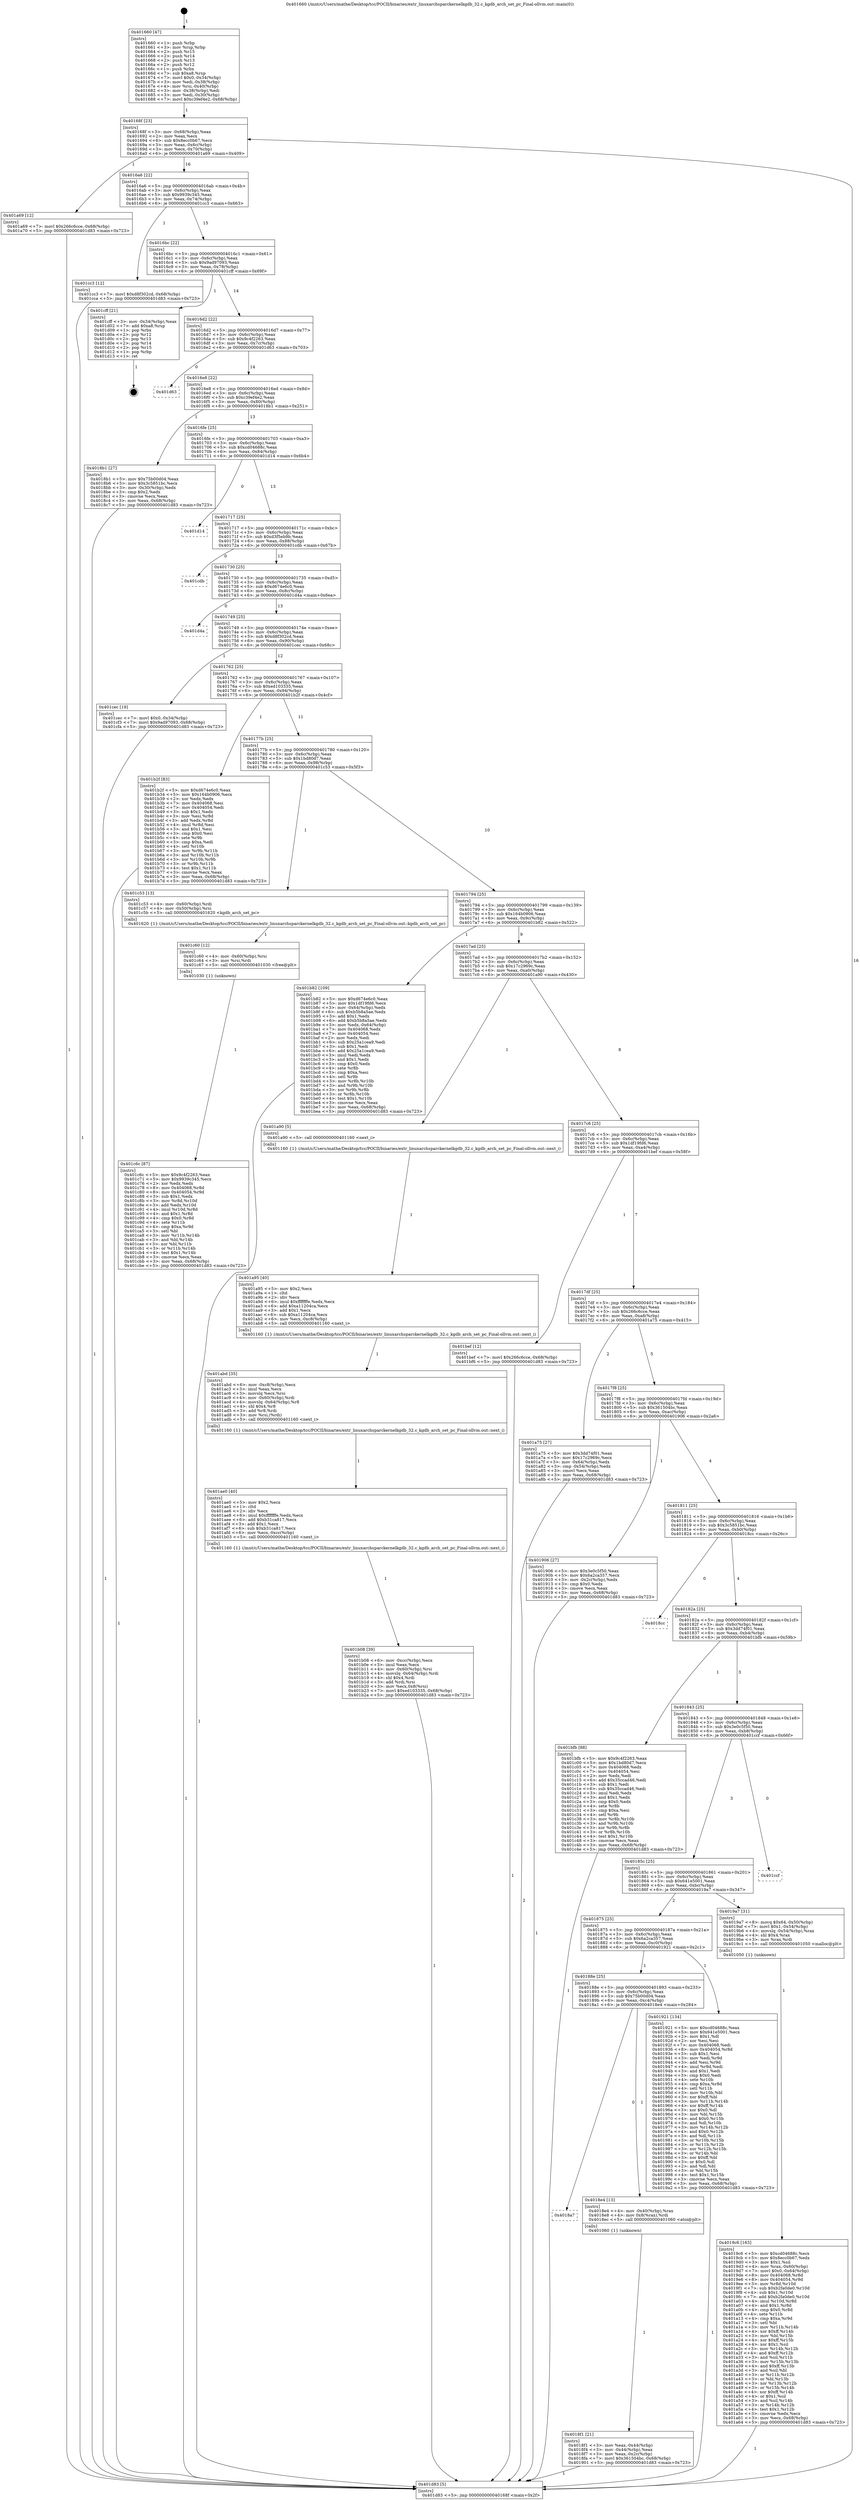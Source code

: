 digraph "0x401660" {
  label = "0x401660 (/mnt/c/Users/mathe/Desktop/tcc/POCII/binaries/extr_linuxarchsparckernelkgdb_32.c_kgdb_arch_set_pc_Final-ollvm.out::main(0))"
  labelloc = "t"
  node[shape=record]

  Entry [label="",width=0.3,height=0.3,shape=circle,fillcolor=black,style=filled]
  "0x40168f" [label="{
     0x40168f [23]\l
     | [instrs]\l
     &nbsp;&nbsp;0x40168f \<+3\>: mov -0x68(%rbp),%eax\l
     &nbsp;&nbsp;0x401692 \<+2\>: mov %eax,%ecx\l
     &nbsp;&nbsp;0x401694 \<+6\>: sub $0x8ecc0b67,%ecx\l
     &nbsp;&nbsp;0x40169a \<+3\>: mov %eax,-0x6c(%rbp)\l
     &nbsp;&nbsp;0x40169d \<+3\>: mov %ecx,-0x70(%rbp)\l
     &nbsp;&nbsp;0x4016a0 \<+6\>: je 0000000000401a69 \<main+0x409\>\l
  }"]
  "0x401a69" [label="{
     0x401a69 [12]\l
     | [instrs]\l
     &nbsp;&nbsp;0x401a69 \<+7\>: movl $0x266c6cce,-0x68(%rbp)\l
     &nbsp;&nbsp;0x401a70 \<+5\>: jmp 0000000000401d83 \<main+0x723\>\l
  }"]
  "0x4016a6" [label="{
     0x4016a6 [22]\l
     | [instrs]\l
     &nbsp;&nbsp;0x4016a6 \<+5\>: jmp 00000000004016ab \<main+0x4b\>\l
     &nbsp;&nbsp;0x4016ab \<+3\>: mov -0x6c(%rbp),%eax\l
     &nbsp;&nbsp;0x4016ae \<+5\>: sub $0x9939c345,%eax\l
     &nbsp;&nbsp;0x4016b3 \<+3\>: mov %eax,-0x74(%rbp)\l
     &nbsp;&nbsp;0x4016b6 \<+6\>: je 0000000000401cc3 \<main+0x663\>\l
  }"]
  Exit [label="",width=0.3,height=0.3,shape=circle,fillcolor=black,style=filled,peripheries=2]
  "0x401cc3" [label="{
     0x401cc3 [12]\l
     | [instrs]\l
     &nbsp;&nbsp;0x401cc3 \<+7\>: movl $0xd8f302cd,-0x68(%rbp)\l
     &nbsp;&nbsp;0x401cca \<+5\>: jmp 0000000000401d83 \<main+0x723\>\l
  }"]
  "0x4016bc" [label="{
     0x4016bc [22]\l
     | [instrs]\l
     &nbsp;&nbsp;0x4016bc \<+5\>: jmp 00000000004016c1 \<main+0x61\>\l
     &nbsp;&nbsp;0x4016c1 \<+3\>: mov -0x6c(%rbp),%eax\l
     &nbsp;&nbsp;0x4016c4 \<+5\>: sub $0x9ad97093,%eax\l
     &nbsp;&nbsp;0x4016c9 \<+3\>: mov %eax,-0x78(%rbp)\l
     &nbsp;&nbsp;0x4016cc \<+6\>: je 0000000000401cff \<main+0x69f\>\l
  }"]
  "0x401c6c" [label="{
     0x401c6c [87]\l
     | [instrs]\l
     &nbsp;&nbsp;0x401c6c \<+5\>: mov $0x9c4f2263,%eax\l
     &nbsp;&nbsp;0x401c71 \<+5\>: mov $0x9939c345,%ecx\l
     &nbsp;&nbsp;0x401c76 \<+2\>: xor %edx,%edx\l
     &nbsp;&nbsp;0x401c78 \<+8\>: mov 0x404068,%r8d\l
     &nbsp;&nbsp;0x401c80 \<+8\>: mov 0x404054,%r9d\l
     &nbsp;&nbsp;0x401c88 \<+3\>: sub $0x1,%edx\l
     &nbsp;&nbsp;0x401c8b \<+3\>: mov %r8d,%r10d\l
     &nbsp;&nbsp;0x401c8e \<+3\>: add %edx,%r10d\l
     &nbsp;&nbsp;0x401c91 \<+4\>: imul %r10d,%r8d\l
     &nbsp;&nbsp;0x401c95 \<+4\>: and $0x1,%r8d\l
     &nbsp;&nbsp;0x401c99 \<+4\>: cmp $0x0,%r8d\l
     &nbsp;&nbsp;0x401c9d \<+4\>: sete %r11b\l
     &nbsp;&nbsp;0x401ca1 \<+4\>: cmp $0xa,%r9d\l
     &nbsp;&nbsp;0x401ca5 \<+3\>: setl %bl\l
     &nbsp;&nbsp;0x401ca8 \<+3\>: mov %r11b,%r14b\l
     &nbsp;&nbsp;0x401cab \<+3\>: and %bl,%r14b\l
     &nbsp;&nbsp;0x401cae \<+3\>: xor %bl,%r11b\l
     &nbsp;&nbsp;0x401cb1 \<+3\>: or %r11b,%r14b\l
     &nbsp;&nbsp;0x401cb4 \<+4\>: test $0x1,%r14b\l
     &nbsp;&nbsp;0x401cb8 \<+3\>: cmovne %ecx,%eax\l
     &nbsp;&nbsp;0x401cbb \<+3\>: mov %eax,-0x68(%rbp)\l
     &nbsp;&nbsp;0x401cbe \<+5\>: jmp 0000000000401d83 \<main+0x723\>\l
  }"]
  "0x401cff" [label="{
     0x401cff [21]\l
     | [instrs]\l
     &nbsp;&nbsp;0x401cff \<+3\>: mov -0x34(%rbp),%eax\l
     &nbsp;&nbsp;0x401d02 \<+7\>: add $0xa8,%rsp\l
     &nbsp;&nbsp;0x401d09 \<+1\>: pop %rbx\l
     &nbsp;&nbsp;0x401d0a \<+2\>: pop %r12\l
     &nbsp;&nbsp;0x401d0c \<+2\>: pop %r13\l
     &nbsp;&nbsp;0x401d0e \<+2\>: pop %r14\l
     &nbsp;&nbsp;0x401d10 \<+2\>: pop %r15\l
     &nbsp;&nbsp;0x401d12 \<+1\>: pop %rbp\l
     &nbsp;&nbsp;0x401d13 \<+1\>: ret\l
  }"]
  "0x4016d2" [label="{
     0x4016d2 [22]\l
     | [instrs]\l
     &nbsp;&nbsp;0x4016d2 \<+5\>: jmp 00000000004016d7 \<main+0x77\>\l
     &nbsp;&nbsp;0x4016d7 \<+3\>: mov -0x6c(%rbp),%eax\l
     &nbsp;&nbsp;0x4016da \<+5\>: sub $0x9c4f2263,%eax\l
     &nbsp;&nbsp;0x4016df \<+3\>: mov %eax,-0x7c(%rbp)\l
     &nbsp;&nbsp;0x4016e2 \<+6\>: je 0000000000401d63 \<main+0x703\>\l
  }"]
  "0x401c60" [label="{
     0x401c60 [12]\l
     | [instrs]\l
     &nbsp;&nbsp;0x401c60 \<+4\>: mov -0x60(%rbp),%rsi\l
     &nbsp;&nbsp;0x401c64 \<+3\>: mov %rsi,%rdi\l
     &nbsp;&nbsp;0x401c67 \<+5\>: call 0000000000401030 \<free@plt\>\l
     | [calls]\l
     &nbsp;&nbsp;0x401030 \{1\} (unknown)\l
  }"]
  "0x401d63" [label="{
     0x401d63\l
  }", style=dashed]
  "0x4016e8" [label="{
     0x4016e8 [22]\l
     | [instrs]\l
     &nbsp;&nbsp;0x4016e8 \<+5\>: jmp 00000000004016ed \<main+0x8d\>\l
     &nbsp;&nbsp;0x4016ed \<+3\>: mov -0x6c(%rbp),%eax\l
     &nbsp;&nbsp;0x4016f0 \<+5\>: sub $0xc39ef4e2,%eax\l
     &nbsp;&nbsp;0x4016f5 \<+3\>: mov %eax,-0x80(%rbp)\l
     &nbsp;&nbsp;0x4016f8 \<+6\>: je 00000000004018b1 \<main+0x251\>\l
  }"]
  "0x401b08" [label="{
     0x401b08 [39]\l
     | [instrs]\l
     &nbsp;&nbsp;0x401b08 \<+6\>: mov -0xcc(%rbp),%ecx\l
     &nbsp;&nbsp;0x401b0e \<+3\>: imul %eax,%ecx\l
     &nbsp;&nbsp;0x401b11 \<+4\>: mov -0x60(%rbp),%rsi\l
     &nbsp;&nbsp;0x401b15 \<+4\>: movslq -0x64(%rbp),%rdi\l
     &nbsp;&nbsp;0x401b19 \<+4\>: shl $0x4,%rdi\l
     &nbsp;&nbsp;0x401b1d \<+3\>: add %rdi,%rsi\l
     &nbsp;&nbsp;0x401b20 \<+3\>: mov %ecx,0x8(%rsi)\l
     &nbsp;&nbsp;0x401b23 \<+7\>: movl $0xed103335,-0x68(%rbp)\l
     &nbsp;&nbsp;0x401b2a \<+5\>: jmp 0000000000401d83 \<main+0x723\>\l
  }"]
  "0x4018b1" [label="{
     0x4018b1 [27]\l
     | [instrs]\l
     &nbsp;&nbsp;0x4018b1 \<+5\>: mov $0x75b00d04,%eax\l
     &nbsp;&nbsp;0x4018b6 \<+5\>: mov $0x3c5851bc,%ecx\l
     &nbsp;&nbsp;0x4018bb \<+3\>: mov -0x30(%rbp),%edx\l
     &nbsp;&nbsp;0x4018be \<+3\>: cmp $0x2,%edx\l
     &nbsp;&nbsp;0x4018c1 \<+3\>: cmovne %ecx,%eax\l
     &nbsp;&nbsp;0x4018c4 \<+3\>: mov %eax,-0x68(%rbp)\l
     &nbsp;&nbsp;0x4018c7 \<+5\>: jmp 0000000000401d83 \<main+0x723\>\l
  }"]
  "0x4016fe" [label="{
     0x4016fe [25]\l
     | [instrs]\l
     &nbsp;&nbsp;0x4016fe \<+5\>: jmp 0000000000401703 \<main+0xa3\>\l
     &nbsp;&nbsp;0x401703 \<+3\>: mov -0x6c(%rbp),%eax\l
     &nbsp;&nbsp;0x401706 \<+5\>: sub $0xcd04688c,%eax\l
     &nbsp;&nbsp;0x40170b \<+6\>: mov %eax,-0x84(%rbp)\l
     &nbsp;&nbsp;0x401711 \<+6\>: je 0000000000401d14 \<main+0x6b4\>\l
  }"]
  "0x401d83" [label="{
     0x401d83 [5]\l
     | [instrs]\l
     &nbsp;&nbsp;0x401d83 \<+5\>: jmp 000000000040168f \<main+0x2f\>\l
  }"]
  "0x401660" [label="{
     0x401660 [47]\l
     | [instrs]\l
     &nbsp;&nbsp;0x401660 \<+1\>: push %rbp\l
     &nbsp;&nbsp;0x401661 \<+3\>: mov %rsp,%rbp\l
     &nbsp;&nbsp;0x401664 \<+2\>: push %r15\l
     &nbsp;&nbsp;0x401666 \<+2\>: push %r14\l
     &nbsp;&nbsp;0x401668 \<+2\>: push %r13\l
     &nbsp;&nbsp;0x40166a \<+2\>: push %r12\l
     &nbsp;&nbsp;0x40166c \<+1\>: push %rbx\l
     &nbsp;&nbsp;0x40166d \<+7\>: sub $0xa8,%rsp\l
     &nbsp;&nbsp;0x401674 \<+7\>: movl $0x0,-0x34(%rbp)\l
     &nbsp;&nbsp;0x40167b \<+3\>: mov %edi,-0x38(%rbp)\l
     &nbsp;&nbsp;0x40167e \<+4\>: mov %rsi,-0x40(%rbp)\l
     &nbsp;&nbsp;0x401682 \<+3\>: mov -0x38(%rbp),%edi\l
     &nbsp;&nbsp;0x401685 \<+3\>: mov %edi,-0x30(%rbp)\l
     &nbsp;&nbsp;0x401688 \<+7\>: movl $0xc39ef4e2,-0x68(%rbp)\l
  }"]
  "0x401ae0" [label="{
     0x401ae0 [40]\l
     | [instrs]\l
     &nbsp;&nbsp;0x401ae0 \<+5\>: mov $0x2,%ecx\l
     &nbsp;&nbsp;0x401ae5 \<+1\>: cltd\l
     &nbsp;&nbsp;0x401ae6 \<+2\>: idiv %ecx\l
     &nbsp;&nbsp;0x401ae8 \<+6\>: imul $0xfffffffe,%edx,%ecx\l
     &nbsp;&nbsp;0x401aee \<+6\>: add $0xb31ca817,%ecx\l
     &nbsp;&nbsp;0x401af4 \<+3\>: add $0x1,%ecx\l
     &nbsp;&nbsp;0x401af7 \<+6\>: sub $0xb31ca817,%ecx\l
     &nbsp;&nbsp;0x401afd \<+6\>: mov %ecx,-0xcc(%rbp)\l
     &nbsp;&nbsp;0x401b03 \<+5\>: call 0000000000401160 \<next_i\>\l
     | [calls]\l
     &nbsp;&nbsp;0x401160 \{1\} (/mnt/c/Users/mathe/Desktop/tcc/POCII/binaries/extr_linuxarchsparckernelkgdb_32.c_kgdb_arch_set_pc_Final-ollvm.out::next_i)\l
  }"]
  "0x401d14" [label="{
     0x401d14\l
  }", style=dashed]
  "0x401717" [label="{
     0x401717 [25]\l
     | [instrs]\l
     &nbsp;&nbsp;0x401717 \<+5\>: jmp 000000000040171c \<main+0xbc\>\l
     &nbsp;&nbsp;0x40171c \<+3\>: mov -0x6c(%rbp),%eax\l
     &nbsp;&nbsp;0x40171f \<+5\>: sub $0xd3f5eb9b,%eax\l
     &nbsp;&nbsp;0x401724 \<+6\>: mov %eax,-0x88(%rbp)\l
     &nbsp;&nbsp;0x40172a \<+6\>: je 0000000000401cdb \<main+0x67b\>\l
  }"]
  "0x401abd" [label="{
     0x401abd [35]\l
     | [instrs]\l
     &nbsp;&nbsp;0x401abd \<+6\>: mov -0xc8(%rbp),%ecx\l
     &nbsp;&nbsp;0x401ac3 \<+3\>: imul %eax,%ecx\l
     &nbsp;&nbsp;0x401ac6 \<+3\>: movslq %ecx,%rsi\l
     &nbsp;&nbsp;0x401ac9 \<+4\>: mov -0x60(%rbp),%rdi\l
     &nbsp;&nbsp;0x401acd \<+4\>: movslq -0x64(%rbp),%r8\l
     &nbsp;&nbsp;0x401ad1 \<+4\>: shl $0x4,%r8\l
     &nbsp;&nbsp;0x401ad5 \<+3\>: add %r8,%rdi\l
     &nbsp;&nbsp;0x401ad8 \<+3\>: mov %rsi,(%rdi)\l
     &nbsp;&nbsp;0x401adb \<+5\>: call 0000000000401160 \<next_i\>\l
     | [calls]\l
     &nbsp;&nbsp;0x401160 \{1\} (/mnt/c/Users/mathe/Desktop/tcc/POCII/binaries/extr_linuxarchsparckernelkgdb_32.c_kgdb_arch_set_pc_Final-ollvm.out::next_i)\l
  }"]
  "0x401cdb" [label="{
     0x401cdb\l
  }", style=dashed]
  "0x401730" [label="{
     0x401730 [25]\l
     | [instrs]\l
     &nbsp;&nbsp;0x401730 \<+5\>: jmp 0000000000401735 \<main+0xd5\>\l
     &nbsp;&nbsp;0x401735 \<+3\>: mov -0x6c(%rbp),%eax\l
     &nbsp;&nbsp;0x401738 \<+5\>: sub $0xd674e6c0,%eax\l
     &nbsp;&nbsp;0x40173d \<+6\>: mov %eax,-0x8c(%rbp)\l
     &nbsp;&nbsp;0x401743 \<+6\>: je 0000000000401d4a \<main+0x6ea\>\l
  }"]
  "0x401a95" [label="{
     0x401a95 [40]\l
     | [instrs]\l
     &nbsp;&nbsp;0x401a95 \<+5\>: mov $0x2,%ecx\l
     &nbsp;&nbsp;0x401a9a \<+1\>: cltd\l
     &nbsp;&nbsp;0x401a9b \<+2\>: idiv %ecx\l
     &nbsp;&nbsp;0x401a9d \<+6\>: imul $0xfffffffe,%edx,%ecx\l
     &nbsp;&nbsp;0x401aa3 \<+6\>: add $0xa11204ca,%ecx\l
     &nbsp;&nbsp;0x401aa9 \<+3\>: add $0x1,%ecx\l
     &nbsp;&nbsp;0x401aac \<+6\>: sub $0xa11204ca,%ecx\l
     &nbsp;&nbsp;0x401ab2 \<+6\>: mov %ecx,-0xc8(%rbp)\l
     &nbsp;&nbsp;0x401ab8 \<+5\>: call 0000000000401160 \<next_i\>\l
     | [calls]\l
     &nbsp;&nbsp;0x401160 \{1\} (/mnt/c/Users/mathe/Desktop/tcc/POCII/binaries/extr_linuxarchsparckernelkgdb_32.c_kgdb_arch_set_pc_Final-ollvm.out::next_i)\l
  }"]
  "0x401d4a" [label="{
     0x401d4a\l
  }", style=dashed]
  "0x401749" [label="{
     0x401749 [25]\l
     | [instrs]\l
     &nbsp;&nbsp;0x401749 \<+5\>: jmp 000000000040174e \<main+0xee\>\l
     &nbsp;&nbsp;0x40174e \<+3\>: mov -0x6c(%rbp),%eax\l
     &nbsp;&nbsp;0x401751 \<+5\>: sub $0xd8f302cd,%eax\l
     &nbsp;&nbsp;0x401756 \<+6\>: mov %eax,-0x90(%rbp)\l
     &nbsp;&nbsp;0x40175c \<+6\>: je 0000000000401cec \<main+0x68c\>\l
  }"]
  "0x4019c6" [label="{
     0x4019c6 [163]\l
     | [instrs]\l
     &nbsp;&nbsp;0x4019c6 \<+5\>: mov $0xcd04688c,%ecx\l
     &nbsp;&nbsp;0x4019cb \<+5\>: mov $0x8ecc0b67,%edx\l
     &nbsp;&nbsp;0x4019d0 \<+3\>: mov $0x1,%sil\l
     &nbsp;&nbsp;0x4019d3 \<+4\>: mov %rax,-0x60(%rbp)\l
     &nbsp;&nbsp;0x4019d7 \<+7\>: movl $0x0,-0x64(%rbp)\l
     &nbsp;&nbsp;0x4019de \<+8\>: mov 0x404068,%r8d\l
     &nbsp;&nbsp;0x4019e6 \<+8\>: mov 0x404054,%r9d\l
     &nbsp;&nbsp;0x4019ee \<+3\>: mov %r8d,%r10d\l
     &nbsp;&nbsp;0x4019f1 \<+7\>: sub $0xb2fa0de0,%r10d\l
     &nbsp;&nbsp;0x4019f8 \<+4\>: sub $0x1,%r10d\l
     &nbsp;&nbsp;0x4019fc \<+7\>: add $0xb2fa0de0,%r10d\l
     &nbsp;&nbsp;0x401a03 \<+4\>: imul %r10d,%r8d\l
     &nbsp;&nbsp;0x401a07 \<+4\>: and $0x1,%r8d\l
     &nbsp;&nbsp;0x401a0b \<+4\>: cmp $0x0,%r8d\l
     &nbsp;&nbsp;0x401a0f \<+4\>: sete %r11b\l
     &nbsp;&nbsp;0x401a13 \<+4\>: cmp $0xa,%r9d\l
     &nbsp;&nbsp;0x401a17 \<+3\>: setl %bl\l
     &nbsp;&nbsp;0x401a1a \<+3\>: mov %r11b,%r14b\l
     &nbsp;&nbsp;0x401a1d \<+4\>: xor $0xff,%r14b\l
     &nbsp;&nbsp;0x401a21 \<+3\>: mov %bl,%r15b\l
     &nbsp;&nbsp;0x401a24 \<+4\>: xor $0xff,%r15b\l
     &nbsp;&nbsp;0x401a28 \<+4\>: xor $0x1,%sil\l
     &nbsp;&nbsp;0x401a2c \<+3\>: mov %r14b,%r12b\l
     &nbsp;&nbsp;0x401a2f \<+4\>: and $0xff,%r12b\l
     &nbsp;&nbsp;0x401a33 \<+3\>: and %sil,%r11b\l
     &nbsp;&nbsp;0x401a36 \<+3\>: mov %r15b,%r13b\l
     &nbsp;&nbsp;0x401a39 \<+4\>: and $0xff,%r13b\l
     &nbsp;&nbsp;0x401a3d \<+3\>: and %sil,%bl\l
     &nbsp;&nbsp;0x401a40 \<+3\>: or %r11b,%r12b\l
     &nbsp;&nbsp;0x401a43 \<+3\>: or %bl,%r13b\l
     &nbsp;&nbsp;0x401a46 \<+3\>: xor %r13b,%r12b\l
     &nbsp;&nbsp;0x401a49 \<+3\>: or %r15b,%r14b\l
     &nbsp;&nbsp;0x401a4c \<+4\>: xor $0xff,%r14b\l
     &nbsp;&nbsp;0x401a50 \<+4\>: or $0x1,%sil\l
     &nbsp;&nbsp;0x401a54 \<+3\>: and %sil,%r14b\l
     &nbsp;&nbsp;0x401a57 \<+3\>: or %r14b,%r12b\l
     &nbsp;&nbsp;0x401a5a \<+4\>: test $0x1,%r12b\l
     &nbsp;&nbsp;0x401a5e \<+3\>: cmovne %edx,%ecx\l
     &nbsp;&nbsp;0x401a61 \<+3\>: mov %ecx,-0x68(%rbp)\l
     &nbsp;&nbsp;0x401a64 \<+5\>: jmp 0000000000401d83 \<main+0x723\>\l
  }"]
  "0x401cec" [label="{
     0x401cec [19]\l
     | [instrs]\l
     &nbsp;&nbsp;0x401cec \<+7\>: movl $0x0,-0x34(%rbp)\l
     &nbsp;&nbsp;0x401cf3 \<+7\>: movl $0x9ad97093,-0x68(%rbp)\l
     &nbsp;&nbsp;0x401cfa \<+5\>: jmp 0000000000401d83 \<main+0x723\>\l
  }"]
  "0x401762" [label="{
     0x401762 [25]\l
     | [instrs]\l
     &nbsp;&nbsp;0x401762 \<+5\>: jmp 0000000000401767 \<main+0x107\>\l
     &nbsp;&nbsp;0x401767 \<+3\>: mov -0x6c(%rbp),%eax\l
     &nbsp;&nbsp;0x40176a \<+5\>: sub $0xed103335,%eax\l
     &nbsp;&nbsp;0x40176f \<+6\>: mov %eax,-0x94(%rbp)\l
     &nbsp;&nbsp;0x401775 \<+6\>: je 0000000000401b2f \<main+0x4cf\>\l
  }"]
  "0x4018f1" [label="{
     0x4018f1 [21]\l
     | [instrs]\l
     &nbsp;&nbsp;0x4018f1 \<+3\>: mov %eax,-0x44(%rbp)\l
     &nbsp;&nbsp;0x4018f4 \<+3\>: mov -0x44(%rbp),%eax\l
     &nbsp;&nbsp;0x4018f7 \<+3\>: mov %eax,-0x2c(%rbp)\l
     &nbsp;&nbsp;0x4018fa \<+7\>: movl $0x361504bc,-0x68(%rbp)\l
     &nbsp;&nbsp;0x401901 \<+5\>: jmp 0000000000401d83 \<main+0x723\>\l
  }"]
  "0x401b2f" [label="{
     0x401b2f [83]\l
     | [instrs]\l
     &nbsp;&nbsp;0x401b2f \<+5\>: mov $0xd674e6c0,%eax\l
     &nbsp;&nbsp;0x401b34 \<+5\>: mov $0x164b0906,%ecx\l
     &nbsp;&nbsp;0x401b39 \<+2\>: xor %edx,%edx\l
     &nbsp;&nbsp;0x401b3b \<+7\>: mov 0x404068,%esi\l
     &nbsp;&nbsp;0x401b42 \<+7\>: mov 0x404054,%edi\l
     &nbsp;&nbsp;0x401b49 \<+3\>: sub $0x1,%edx\l
     &nbsp;&nbsp;0x401b4c \<+3\>: mov %esi,%r8d\l
     &nbsp;&nbsp;0x401b4f \<+3\>: add %edx,%r8d\l
     &nbsp;&nbsp;0x401b52 \<+4\>: imul %r8d,%esi\l
     &nbsp;&nbsp;0x401b56 \<+3\>: and $0x1,%esi\l
     &nbsp;&nbsp;0x401b59 \<+3\>: cmp $0x0,%esi\l
     &nbsp;&nbsp;0x401b5c \<+4\>: sete %r9b\l
     &nbsp;&nbsp;0x401b60 \<+3\>: cmp $0xa,%edi\l
     &nbsp;&nbsp;0x401b63 \<+4\>: setl %r10b\l
     &nbsp;&nbsp;0x401b67 \<+3\>: mov %r9b,%r11b\l
     &nbsp;&nbsp;0x401b6a \<+3\>: and %r10b,%r11b\l
     &nbsp;&nbsp;0x401b6d \<+3\>: xor %r10b,%r9b\l
     &nbsp;&nbsp;0x401b70 \<+3\>: or %r9b,%r11b\l
     &nbsp;&nbsp;0x401b73 \<+4\>: test $0x1,%r11b\l
     &nbsp;&nbsp;0x401b77 \<+3\>: cmovne %ecx,%eax\l
     &nbsp;&nbsp;0x401b7a \<+3\>: mov %eax,-0x68(%rbp)\l
     &nbsp;&nbsp;0x401b7d \<+5\>: jmp 0000000000401d83 \<main+0x723\>\l
  }"]
  "0x40177b" [label="{
     0x40177b [25]\l
     | [instrs]\l
     &nbsp;&nbsp;0x40177b \<+5\>: jmp 0000000000401780 \<main+0x120\>\l
     &nbsp;&nbsp;0x401780 \<+3\>: mov -0x6c(%rbp),%eax\l
     &nbsp;&nbsp;0x401783 \<+5\>: sub $0x1bd80d7,%eax\l
     &nbsp;&nbsp;0x401788 \<+6\>: mov %eax,-0x98(%rbp)\l
     &nbsp;&nbsp;0x40178e \<+6\>: je 0000000000401c53 \<main+0x5f3\>\l
  }"]
  "0x4018a7" [label="{
     0x4018a7\l
  }", style=dashed]
  "0x401c53" [label="{
     0x401c53 [13]\l
     | [instrs]\l
     &nbsp;&nbsp;0x401c53 \<+4\>: mov -0x60(%rbp),%rdi\l
     &nbsp;&nbsp;0x401c57 \<+4\>: mov -0x50(%rbp),%rsi\l
     &nbsp;&nbsp;0x401c5b \<+5\>: call 0000000000401620 \<kgdb_arch_set_pc\>\l
     | [calls]\l
     &nbsp;&nbsp;0x401620 \{1\} (/mnt/c/Users/mathe/Desktop/tcc/POCII/binaries/extr_linuxarchsparckernelkgdb_32.c_kgdb_arch_set_pc_Final-ollvm.out::kgdb_arch_set_pc)\l
  }"]
  "0x401794" [label="{
     0x401794 [25]\l
     | [instrs]\l
     &nbsp;&nbsp;0x401794 \<+5\>: jmp 0000000000401799 \<main+0x139\>\l
     &nbsp;&nbsp;0x401799 \<+3\>: mov -0x6c(%rbp),%eax\l
     &nbsp;&nbsp;0x40179c \<+5\>: sub $0x164b0906,%eax\l
     &nbsp;&nbsp;0x4017a1 \<+6\>: mov %eax,-0x9c(%rbp)\l
     &nbsp;&nbsp;0x4017a7 \<+6\>: je 0000000000401b82 \<main+0x522\>\l
  }"]
  "0x4018e4" [label="{
     0x4018e4 [13]\l
     | [instrs]\l
     &nbsp;&nbsp;0x4018e4 \<+4\>: mov -0x40(%rbp),%rax\l
     &nbsp;&nbsp;0x4018e8 \<+4\>: mov 0x8(%rax),%rdi\l
     &nbsp;&nbsp;0x4018ec \<+5\>: call 0000000000401060 \<atoi@plt\>\l
     | [calls]\l
     &nbsp;&nbsp;0x401060 \{1\} (unknown)\l
  }"]
  "0x401b82" [label="{
     0x401b82 [109]\l
     | [instrs]\l
     &nbsp;&nbsp;0x401b82 \<+5\>: mov $0xd674e6c0,%eax\l
     &nbsp;&nbsp;0x401b87 \<+5\>: mov $0x1df19fd6,%ecx\l
     &nbsp;&nbsp;0x401b8c \<+3\>: mov -0x64(%rbp),%edx\l
     &nbsp;&nbsp;0x401b8f \<+6\>: sub $0xb5b8a5ae,%edx\l
     &nbsp;&nbsp;0x401b95 \<+3\>: add $0x1,%edx\l
     &nbsp;&nbsp;0x401b98 \<+6\>: add $0xb5b8a5ae,%edx\l
     &nbsp;&nbsp;0x401b9e \<+3\>: mov %edx,-0x64(%rbp)\l
     &nbsp;&nbsp;0x401ba1 \<+7\>: mov 0x404068,%edx\l
     &nbsp;&nbsp;0x401ba8 \<+7\>: mov 0x404054,%esi\l
     &nbsp;&nbsp;0x401baf \<+2\>: mov %edx,%edi\l
     &nbsp;&nbsp;0x401bb1 \<+6\>: sub $0x25a1cea9,%edi\l
     &nbsp;&nbsp;0x401bb7 \<+3\>: sub $0x1,%edi\l
     &nbsp;&nbsp;0x401bba \<+6\>: add $0x25a1cea9,%edi\l
     &nbsp;&nbsp;0x401bc0 \<+3\>: imul %edi,%edx\l
     &nbsp;&nbsp;0x401bc3 \<+3\>: and $0x1,%edx\l
     &nbsp;&nbsp;0x401bc6 \<+3\>: cmp $0x0,%edx\l
     &nbsp;&nbsp;0x401bc9 \<+4\>: sete %r8b\l
     &nbsp;&nbsp;0x401bcd \<+3\>: cmp $0xa,%esi\l
     &nbsp;&nbsp;0x401bd0 \<+4\>: setl %r9b\l
     &nbsp;&nbsp;0x401bd4 \<+3\>: mov %r8b,%r10b\l
     &nbsp;&nbsp;0x401bd7 \<+3\>: and %r9b,%r10b\l
     &nbsp;&nbsp;0x401bda \<+3\>: xor %r9b,%r8b\l
     &nbsp;&nbsp;0x401bdd \<+3\>: or %r8b,%r10b\l
     &nbsp;&nbsp;0x401be0 \<+4\>: test $0x1,%r10b\l
     &nbsp;&nbsp;0x401be4 \<+3\>: cmovne %ecx,%eax\l
     &nbsp;&nbsp;0x401be7 \<+3\>: mov %eax,-0x68(%rbp)\l
     &nbsp;&nbsp;0x401bea \<+5\>: jmp 0000000000401d83 \<main+0x723\>\l
  }"]
  "0x4017ad" [label="{
     0x4017ad [25]\l
     | [instrs]\l
     &nbsp;&nbsp;0x4017ad \<+5\>: jmp 00000000004017b2 \<main+0x152\>\l
     &nbsp;&nbsp;0x4017b2 \<+3\>: mov -0x6c(%rbp),%eax\l
     &nbsp;&nbsp;0x4017b5 \<+5\>: sub $0x17c2969c,%eax\l
     &nbsp;&nbsp;0x4017ba \<+6\>: mov %eax,-0xa0(%rbp)\l
     &nbsp;&nbsp;0x4017c0 \<+6\>: je 0000000000401a90 \<main+0x430\>\l
  }"]
  "0x40188e" [label="{
     0x40188e [25]\l
     | [instrs]\l
     &nbsp;&nbsp;0x40188e \<+5\>: jmp 0000000000401893 \<main+0x233\>\l
     &nbsp;&nbsp;0x401893 \<+3\>: mov -0x6c(%rbp),%eax\l
     &nbsp;&nbsp;0x401896 \<+5\>: sub $0x75b00d04,%eax\l
     &nbsp;&nbsp;0x40189b \<+6\>: mov %eax,-0xc4(%rbp)\l
     &nbsp;&nbsp;0x4018a1 \<+6\>: je 00000000004018e4 \<main+0x284\>\l
  }"]
  "0x401a90" [label="{
     0x401a90 [5]\l
     | [instrs]\l
     &nbsp;&nbsp;0x401a90 \<+5\>: call 0000000000401160 \<next_i\>\l
     | [calls]\l
     &nbsp;&nbsp;0x401160 \{1\} (/mnt/c/Users/mathe/Desktop/tcc/POCII/binaries/extr_linuxarchsparckernelkgdb_32.c_kgdb_arch_set_pc_Final-ollvm.out::next_i)\l
  }"]
  "0x4017c6" [label="{
     0x4017c6 [25]\l
     | [instrs]\l
     &nbsp;&nbsp;0x4017c6 \<+5\>: jmp 00000000004017cb \<main+0x16b\>\l
     &nbsp;&nbsp;0x4017cb \<+3\>: mov -0x6c(%rbp),%eax\l
     &nbsp;&nbsp;0x4017ce \<+5\>: sub $0x1df19fd6,%eax\l
     &nbsp;&nbsp;0x4017d3 \<+6\>: mov %eax,-0xa4(%rbp)\l
     &nbsp;&nbsp;0x4017d9 \<+6\>: je 0000000000401bef \<main+0x58f\>\l
  }"]
  "0x401921" [label="{
     0x401921 [134]\l
     | [instrs]\l
     &nbsp;&nbsp;0x401921 \<+5\>: mov $0xcd04688c,%eax\l
     &nbsp;&nbsp;0x401926 \<+5\>: mov $0x641e5001,%ecx\l
     &nbsp;&nbsp;0x40192b \<+2\>: mov $0x1,%dl\l
     &nbsp;&nbsp;0x40192d \<+2\>: xor %esi,%esi\l
     &nbsp;&nbsp;0x40192f \<+7\>: mov 0x404068,%edi\l
     &nbsp;&nbsp;0x401936 \<+8\>: mov 0x404054,%r8d\l
     &nbsp;&nbsp;0x40193e \<+3\>: sub $0x1,%esi\l
     &nbsp;&nbsp;0x401941 \<+3\>: mov %edi,%r9d\l
     &nbsp;&nbsp;0x401944 \<+3\>: add %esi,%r9d\l
     &nbsp;&nbsp;0x401947 \<+4\>: imul %r9d,%edi\l
     &nbsp;&nbsp;0x40194b \<+3\>: and $0x1,%edi\l
     &nbsp;&nbsp;0x40194e \<+3\>: cmp $0x0,%edi\l
     &nbsp;&nbsp;0x401951 \<+4\>: sete %r10b\l
     &nbsp;&nbsp;0x401955 \<+4\>: cmp $0xa,%r8d\l
     &nbsp;&nbsp;0x401959 \<+4\>: setl %r11b\l
     &nbsp;&nbsp;0x40195d \<+3\>: mov %r10b,%bl\l
     &nbsp;&nbsp;0x401960 \<+3\>: xor $0xff,%bl\l
     &nbsp;&nbsp;0x401963 \<+3\>: mov %r11b,%r14b\l
     &nbsp;&nbsp;0x401966 \<+4\>: xor $0xff,%r14b\l
     &nbsp;&nbsp;0x40196a \<+3\>: xor $0x0,%dl\l
     &nbsp;&nbsp;0x40196d \<+3\>: mov %bl,%r15b\l
     &nbsp;&nbsp;0x401970 \<+4\>: and $0x0,%r15b\l
     &nbsp;&nbsp;0x401974 \<+3\>: and %dl,%r10b\l
     &nbsp;&nbsp;0x401977 \<+3\>: mov %r14b,%r12b\l
     &nbsp;&nbsp;0x40197a \<+4\>: and $0x0,%r12b\l
     &nbsp;&nbsp;0x40197e \<+3\>: and %dl,%r11b\l
     &nbsp;&nbsp;0x401981 \<+3\>: or %r10b,%r15b\l
     &nbsp;&nbsp;0x401984 \<+3\>: or %r11b,%r12b\l
     &nbsp;&nbsp;0x401987 \<+3\>: xor %r12b,%r15b\l
     &nbsp;&nbsp;0x40198a \<+3\>: or %r14b,%bl\l
     &nbsp;&nbsp;0x40198d \<+3\>: xor $0xff,%bl\l
     &nbsp;&nbsp;0x401990 \<+3\>: or $0x0,%dl\l
     &nbsp;&nbsp;0x401993 \<+2\>: and %dl,%bl\l
     &nbsp;&nbsp;0x401995 \<+3\>: or %bl,%r15b\l
     &nbsp;&nbsp;0x401998 \<+4\>: test $0x1,%r15b\l
     &nbsp;&nbsp;0x40199c \<+3\>: cmovne %ecx,%eax\l
     &nbsp;&nbsp;0x40199f \<+3\>: mov %eax,-0x68(%rbp)\l
     &nbsp;&nbsp;0x4019a2 \<+5\>: jmp 0000000000401d83 \<main+0x723\>\l
  }"]
  "0x401bef" [label="{
     0x401bef [12]\l
     | [instrs]\l
     &nbsp;&nbsp;0x401bef \<+7\>: movl $0x266c6cce,-0x68(%rbp)\l
     &nbsp;&nbsp;0x401bf6 \<+5\>: jmp 0000000000401d83 \<main+0x723\>\l
  }"]
  "0x4017df" [label="{
     0x4017df [25]\l
     | [instrs]\l
     &nbsp;&nbsp;0x4017df \<+5\>: jmp 00000000004017e4 \<main+0x184\>\l
     &nbsp;&nbsp;0x4017e4 \<+3\>: mov -0x6c(%rbp),%eax\l
     &nbsp;&nbsp;0x4017e7 \<+5\>: sub $0x266c6cce,%eax\l
     &nbsp;&nbsp;0x4017ec \<+6\>: mov %eax,-0xa8(%rbp)\l
     &nbsp;&nbsp;0x4017f2 \<+6\>: je 0000000000401a75 \<main+0x415\>\l
  }"]
  "0x401875" [label="{
     0x401875 [25]\l
     | [instrs]\l
     &nbsp;&nbsp;0x401875 \<+5\>: jmp 000000000040187a \<main+0x21a\>\l
     &nbsp;&nbsp;0x40187a \<+3\>: mov -0x6c(%rbp),%eax\l
     &nbsp;&nbsp;0x40187d \<+5\>: sub $0x6a2ca357,%eax\l
     &nbsp;&nbsp;0x401882 \<+6\>: mov %eax,-0xc0(%rbp)\l
     &nbsp;&nbsp;0x401888 \<+6\>: je 0000000000401921 \<main+0x2c1\>\l
  }"]
  "0x401a75" [label="{
     0x401a75 [27]\l
     | [instrs]\l
     &nbsp;&nbsp;0x401a75 \<+5\>: mov $0x3dd74f01,%eax\l
     &nbsp;&nbsp;0x401a7a \<+5\>: mov $0x17c2969c,%ecx\l
     &nbsp;&nbsp;0x401a7f \<+3\>: mov -0x64(%rbp),%edx\l
     &nbsp;&nbsp;0x401a82 \<+3\>: cmp -0x54(%rbp),%edx\l
     &nbsp;&nbsp;0x401a85 \<+3\>: cmovl %ecx,%eax\l
     &nbsp;&nbsp;0x401a88 \<+3\>: mov %eax,-0x68(%rbp)\l
     &nbsp;&nbsp;0x401a8b \<+5\>: jmp 0000000000401d83 \<main+0x723\>\l
  }"]
  "0x4017f8" [label="{
     0x4017f8 [25]\l
     | [instrs]\l
     &nbsp;&nbsp;0x4017f8 \<+5\>: jmp 00000000004017fd \<main+0x19d\>\l
     &nbsp;&nbsp;0x4017fd \<+3\>: mov -0x6c(%rbp),%eax\l
     &nbsp;&nbsp;0x401800 \<+5\>: sub $0x361504bc,%eax\l
     &nbsp;&nbsp;0x401805 \<+6\>: mov %eax,-0xac(%rbp)\l
     &nbsp;&nbsp;0x40180b \<+6\>: je 0000000000401906 \<main+0x2a6\>\l
  }"]
  "0x4019a7" [label="{
     0x4019a7 [31]\l
     | [instrs]\l
     &nbsp;&nbsp;0x4019a7 \<+8\>: movq $0x64,-0x50(%rbp)\l
     &nbsp;&nbsp;0x4019af \<+7\>: movl $0x1,-0x54(%rbp)\l
     &nbsp;&nbsp;0x4019b6 \<+4\>: movslq -0x54(%rbp),%rax\l
     &nbsp;&nbsp;0x4019ba \<+4\>: shl $0x4,%rax\l
     &nbsp;&nbsp;0x4019be \<+3\>: mov %rax,%rdi\l
     &nbsp;&nbsp;0x4019c1 \<+5\>: call 0000000000401050 \<malloc@plt\>\l
     | [calls]\l
     &nbsp;&nbsp;0x401050 \{1\} (unknown)\l
  }"]
  "0x401906" [label="{
     0x401906 [27]\l
     | [instrs]\l
     &nbsp;&nbsp;0x401906 \<+5\>: mov $0x3e0c5f50,%eax\l
     &nbsp;&nbsp;0x40190b \<+5\>: mov $0x6a2ca357,%ecx\l
     &nbsp;&nbsp;0x401910 \<+3\>: mov -0x2c(%rbp),%edx\l
     &nbsp;&nbsp;0x401913 \<+3\>: cmp $0x0,%edx\l
     &nbsp;&nbsp;0x401916 \<+3\>: cmove %ecx,%eax\l
     &nbsp;&nbsp;0x401919 \<+3\>: mov %eax,-0x68(%rbp)\l
     &nbsp;&nbsp;0x40191c \<+5\>: jmp 0000000000401d83 \<main+0x723\>\l
  }"]
  "0x401811" [label="{
     0x401811 [25]\l
     | [instrs]\l
     &nbsp;&nbsp;0x401811 \<+5\>: jmp 0000000000401816 \<main+0x1b6\>\l
     &nbsp;&nbsp;0x401816 \<+3\>: mov -0x6c(%rbp),%eax\l
     &nbsp;&nbsp;0x401819 \<+5\>: sub $0x3c5851bc,%eax\l
     &nbsp;&nbsp;0x40181e \<+6\>: mov %eax,-0xb0(%rbp)\l
     &nbsp;&nbsp;0x401824 \<+6\>: je 00000000004018cc \<main+0x26c\>\l
  }"]
  "0x40185c" [label="{
     0x40185c [25]\l
     | [instrs]\l
     &nbsp;&nbsp;0x40185c \<+5\>: jmp 0000000000401861 \<main+0x201\>\l
     &nbsp;&nbsp;0x401861 \<+3\>: mov -0x6c(%rbp),%eax\l
     &nbsp;&nbsp;0x401864 \<+5\>: sub $0x641e5001,%eax\l
     &nbsp;&nbsp;0x401869 \<+6\>: mov %eax,-0xbc(%rbp)\l
     &nbsp;&nbsp;0x40186f \<+6\>: je 00000000004019a7 \<main+0x347\>\l
  }"]
  "0x4018cc" [label="{
     0x4018cc\l
  }", style=dashed]
  "0x40182a" [label="{
     0x40182a [25]\l
     | [instrs]\l
     &nbsp;&nbsp;0x40182a \<+5\>: jmp 000000000040182f \<main+0x1cf\>\l
     &nbsp;&nbsp;0x40182f \<+3\>: mov -0x6c(%rbp),%eax\l
     &nbsp;&nbsp;0x401832 \<+5\>: sub $0x3dd74f01,%eax\l
     &nbsp;&nbsp;0x401837 \<+6\>: mov %eax,-0xb4(%rbp)\l
     &nbsp;&nbsp;0x40183d \<+6\>: je 0000000000401bfb \<main+0x59b\>\l
  }"]
  "0x401ccf" [label="{
     0x401ccf\l
  }", style=dashed]
  "0x401bfb" [label="{
     0x401bfb [88]\l
     | [instrs]\l
     &nbsp;&nbsp;0x401bfb \<+5\>: mov $0x9c4f2263,%eax\l
     &nbsp;&nbsp;0x401c00 \<+5\>: mov $0x1bd80d7,%ecx\l
     &nbsp;&nbsp;0x401c05 \<+7\>: mov 0x404068,%edx\l
     &nbsp;&nbsp;0x401c0c \<+7\>: mov 0x404054,%esi\l
     &nbsp;&nbsp;0x401c13 \<+2\>: mov %edx,%edi\l
     &nbsp;&nbsp;0x401c15 \<+6\>: add $0x35ccad46,%edi\l
     &nbsp;&nbsp;0x401c1b \<+3\>: sub $0x1,%edi\l
     &nbsp;&nbsp;0x401c1e \<+6\>: sub $0x35ccad46,%edi\l
     &nbsp;&nbsp;0x401c24 \<+3\>: imul %edi,%edx\l
     &nbsp;&nbsp;0x401c27 \<+3\>: and $0x1,%edx\l
     &nbsp;&nbsp;0x401c2a \<+3\>: cmp $0x0,%edx\l
     &nbsp;&nbsp;0x401c2d \<+4\>: sete %r8b\l
     &nbsp;&nbsp;0x401c31 \<+3\>: cmp $0xa,%esi\l
     &nbsp;&nbsp;0x401c34 \<+4\>: setl %r9b\l
     &nbsp;&nbsp;0x401c38 \<+3\>: mov %r8b,%r10b\l
     &nbsp;&nbsp;0x401c3b \<+3\>: and %r9b,%r10b\l
     &nbsp;&nbsp;0x401c3e \<+3\>: xor %r9b,%r8b\l
     &nbsp;&nbsp;0x401c41 \<+3\>: or %r8b,%r10b\l
     &nbsp;&nbsp;0x401c44 \<+4\>: test $0x1,%r10b\l
     &nbsp;&nbsp;0x401c48 \<+3\>: cmovne %ecx,%eax\l
     &nbsp;&nbsp;0x401c4b \<+3\>: mov %eax,-0x68(%rbp)\l
     &nbsp;&nbsp;0x401c4e \<+5\>: jmp 0000000000401d83 \<main+0x723\>\l
  }"]
  "0x401843" [label="{
     0x401843 [25]\l
     | [instrs]\l
     &nbsp;&nbsp;0x401843 \<+5\>: jmp 0000000000401848 \<main+0x1e8\>\l
     &nbsp;&nbsp;0x401848 \<+3\>: mov -0x6c(%rbp),%eax\l
     &nbsp;&nbsp;0x40184b \<+5\>: sub $0x3e0c5f50,%eax\l
     &nbsp;&nbsp;0x401850 \<+6\>: mov %eax,-0xb8(%rbp)\l
     &nbsp;&nbsp;0x401856 \<+6\>: je 0000000000401ccf \<main+0x66f\>\l
  }"]
  Entry -> "0x401660" [label=" 1"]
  "0x40168f" -> "0x401a69" [label=" 1"]
  "0x40168f" -> "0x4016a6" [label=" 16"]
  "0x401cff" -> Exit [label=" 1"]
  "0x4016a6" -> "0x401cc3" [label=" 1"]
  "0x4016a6" -> "0x4016bc" [label=" 15"]
  "0x401cec" -> "0x401d83" [label=" 1"]
  "0x4016bc" -> "0x401cff" [label=" 1"]
  "0x4016bc" -> "0x4016d2" [label=" 14"]
  "0x401cc3" -> "0x401d83" [label=" 1"]
  "0x4016d2" -> "0x401d63" [label=" 0"]
  "0x4016d2" -> "0x4016e8" [label=" 14"]
  "0x401c6c" -> "0x401d83" [label=" 1"]
  "0x4016e8" -> "0x4018b1" [label=" 1"]
  "0x4016e8" -> "0x4016fe" [label=" 13"]
  "0x4018b1" -> "0x401d83" [label=" 1"]
  "0x401660" -> "0x40168f" [label=" 1"]
  "0x401d83" -> "0x40168f" [label=" 16"]
  "0x401c60" -> "0x401c6c" [label=" 1"]
  "0x4016fe" -> "0x401d14" [label=" 0"]
  "0x4016fe" -> "0x401717" [label=" 13"]
  "0x401c53" -> "0x401c60" [label=" 1"]
  "0x401717" -> "0x401cdb" [label=" 0"]
  "0x401717" -> "0x401730" [label=" 13"]
  "0x401bfb" -> "0x401d83" [label=" 1"]
  "0x401730" -> "0x401d4a" [label=" 0"]
  "0x401730" -> "0x401749" [label=" 13"]
  "0x401bef" -> "0x401d83" [label=" 1"]
  "0x401749" -> "0x401cec" [label=" 1"]
  "0x401749" -> "0x401762" [label=" 12"]
  "0x401b82" -> "0x401d83" [label=" 1"]
  "0x401762" -> "0x401b2f" [label=" 1"]
  "0x401762" -> "0x40177b" [label=" 11"]
  "0x401b2f" -> "0x401d83" [label=" 1"]
  "0x40177b" -> "0x401c53" [label=" 1"]
  "0x40177b" -> "0x401794" [label=" 10"]
  "0x401b08" -> "0x401d83" [label=" 1"]
  "0x401794" -> "0x401b82" [label=" 1"]
  "0x401794" -> "0x4017ad" [label=" 9"]
  "0x401ae0" -> "0x401b08" [label=" 1"]
  "0x4017ad" -> "0x401a90" [label=" 1"]
  "0x4017ad" -> "0x4017c6" [label=" 8"]
  "0x401a95" -> "0x401abd" [label=" 1"]
  "0x4017c6" -> "0x401bef" [label=" 1"]
  "0x4017c6" -> "0x4017df" [label=" 7"]
  "0x401a90" -> "0x401a95" [label=" 1"]
  "0x4017df" -> "0x401a75" [label=" 2"]
  "0x4017df" -> "0x4017f8" [label=" 5"]
  "0x401a69" -> "0x401d83" [label=" 1"]
  "0x4017f8" -> "0x401906" [label=" 1"]
  "0x4017f8" -> "0x401811" [label=" 4"]
  "0x4019c6" -> "0x401d83" [label=" 1"]
  "0x401811" -> "0x4018cc" [label=" 0"]
  "0x401811" -> "0x40182a" [label=" 4"]
  "0x401921" -> "0x401d83" [label=" 1"]
  "0x40182a" -> "0x401bfb" [label=" 1"]
  "0x40182a" -> "0x401843" [label=" 3"]
  "0x401906" -> "0x401d83" [label=" 1"]
  "0x401843" -> "0x401ccf" [label=" 0"]
  "0x401843" -> "0x40185c" [label=" 3"]
  "0x4019a7" -> "0x4019c6" [label=" 1"]
  "0x40185c" -> "0x4019a7" [label=" 1"]
  "0x40185c" -> "0x401875" [label=" 2"]
  "0x401a75" -> "0x401d83" [label=" 2"]
  "0x401875" -> "0x401921" [label=" 1"]
  "0x401875" -> "0x40188e" [label=" 1"]
  "0x401abd" -> "0x401ae0" [label=" 1"]
  "0x40188e" -> "0x4018e4" [label=" 1"]
  "0x40188e" -> "0x4018a7" [label=" 0"]
  "0x4018e4" -> "0x4018f1" [label=" 1"]
  "0x4018f1" -> "0x401d83" [label=" 1"]
}
